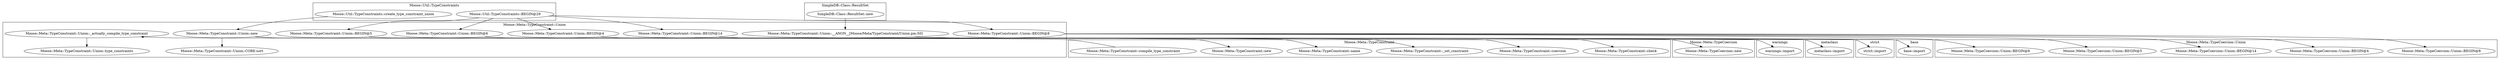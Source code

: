 digraph {
graph [overlap=false]
subgraph cluster_warnings {
	label="warnings";
	"warnings::import";
}
subgraph cluster_Moose_Util_TypeConstraints {
	label="Moose::Util::TypeConstraints";
	"Moose::Util::TypeConstraints::create_type_constraint_union";
	"Moose::Util::TypeConstraints::BEGIN@29";
}
subgraph cluster_metaclass {
	label="metaclass";
	"metaclass::import";
}
subgraph cluster_SimpleDB_Class_ResultSet {
	label="SimpleDB::Class::ResultSet";
	"SimpleDB::Class::ResultSet::new";
}
subgraph cluster_base {
	label="base";
	"base::import";
}
subgraph cluster_strict {
	label="strict";
	"strict::import";
}
subgraph cluster_Moose_Meta_TypeCoercion_Union {
	label="Moose::Meta::TypeCoercion::Union";
	"Moose::Meta::TypeCoercion::Union::BEGIN@6";
	"Moose::Meta::TypeCoercion::Union::BEGIN@8";
	"Moose::Meta::TypeCoercion::Union::BEGIN@4";
	"Moose::Meta::TypeCoercion::Union::BEGIN@14";
	"Moose::Meta::TypeCoercion::Union::BEGIN@5";
}
subgraph cluster_Moose_Meta_TypeConstraint {
	label="Moose::Meta::TypeConstraint";
	"Moose::Meta::TypeConstraint::compile_type_constraint";
	"Moose::Meta::TypeConstraint::_set_constraint";
	"Moose::Meta::TypeConstraint::name";
	"Moose::Meta::TypeConstraint::check";
	"Moose::Meta::TypeConstraint::coercion";
	"Moose::Meta::TypeConstraint::new";
}
subgraph cluster_Moose_Meta_TypeConstraint_Union {
	label="Moose::Meta::TypeConstraint::Union";
	"Moose::Meta::TypeConstraint::Union::new";
	"Moose::Meta::TypeConstraint::Union::_actually_compile_type_constraint";
	"Moose::Meta::TypeConstraint::Union::type_constraints";
	"Moose::Meta::TypeConstraint::Union::CORE:sort";
	"Moose::Meta::TypeConstraint::Union::__ANON__[Moose/Meta/TypeConstraint/Union.pm:50]";
	"Moose::Meta::TypeConstraint::Union::BEGIN@5";
	"Moose::Meta::TypeConstraint::Union::BEGIN@6";
	"Moose::Meta::TypeConstraint::Union::BEGIN@4";
	"Moose::Meta::TypeConstraint::Union::BEGIN@14";
	"Moose::Meta::TypeConstraint::Union::BEGIN@8";
}
subgraph cluster_Moose_Meta_TypeCoercion {
	label="Moose::Meta::TypeCoercion";
	"Moose::Meta::TypeCoercion::new";
}
"Moose::Util::TypeConstraints::BEGIN@29" -> "Moose::Meta::TypeConstraint::Union::BEGIN@5";
"SimpleDB::Class::ResultSet::new" -> "Moose::Meta::TypeConstraint::Union::__ANON__[Moose/Meta/TypeConstraint/Union.pm:50]";
"Moose::Meta::TypeConstraint::Union::new" -> "Moose::Meta::TypeConstraint::name";
"Moose::Util::TypeConstraints::BEGIN@29" -> "Moose::Meta::TypeConstraint::Union::BEGIN@14";
"Moose::Meta::TypeConstraint::Union::__ANON__[Moose/Meta/TypeConstraint/Union.pm:50]" -> "Moose::Meta::TypeConstraint::check";
"Moose::Meta::TypeConstraint::Union::_actually_compile_type_constraint" -> "Moose::Meta::TypeConstraint::Union::type_constraints";
"Moose::Meta::TypeConstraint::Union::BEGIN@8" -> "Moose::Meta::TypeCoercion::Union::BEGIN@5";
"Moose::Meta::TypeConstraint::Union::new" -> "Moose::Meta::TypeConstraint::_set_constraint";
"Moose::Meta::TypeConstraint::Union::new" -> "Moose::Meta::TypeConstraint::new";
"Moose::Meta::TypeConstraint::Union::new" -> "Moose::Meta::TypeConstraint::Union::CORE:sort";
"Moose::Meta::TypeConstraint::Union::BEGIN@8" -> "Moose::Meta::TypeCoercion::Union::BEGIN@4";
"Moose::Util::TypeConstraints::BEGIN@29" -> "Moose::Meta::TypeConstraint::Union::BEGIN@8";
"Moose::Meta::TypeConstraint::Union::BEGIN@6" -> "metaclass::import";
"Moose::Meta::TypeConstraint::Union::BEGIN@8" -> "Moose::Meta::TypeCoercion::Union::BEGIN@14";
"Moose::Meta::TypeConstraint::compile_type_constraint" -> "Moose::Meta::TypeConstraint::Union::_actually_compile_type_constraint";
"Moose::Util::TypeConstraints::create_type_constraint_union" -> "Moose::Meta::TypeConstraint::Union::new";
"Moose::Meta::TypeConstraint::Union::new" -> "Moose::Meta::TypeConstraint::coercion";
"Moose::Util::TypeConstraints::BEGIN@29" -> "Moose::Meta::TypeConstraint::Union::BEGIN@4";
"Moose::Meta::TypeConstraint::Union::BEGIN@14" -> "base::import";
"Moose::Meta::TypeConstraint::Union::BEGIN@8" -> "Moose::Meta::TypeCoercion::Union::BEGIN@6";
"Moose::Meta::TypeConstraint::Union::BEGIN@5" -> "warnings::import";
"Moose::Util::TypeConstraints::BEGIN@29" -> "Moose::Meta::TypeConstraint::Union::BEGIN@6";
"Moose::Meta::TypeConstraint::Union::BEGIN@8" -> "Moose::Meta::TypeCoercion::Union::BEGIN@8";
"Moose::Meta::TypeConstraint::Union::new" -> "Moose::Meta::TypeCoercion::new";
"Moose::Meta::TypeConstraint::Union::BEGIN@4" -> "strict::import";
}
